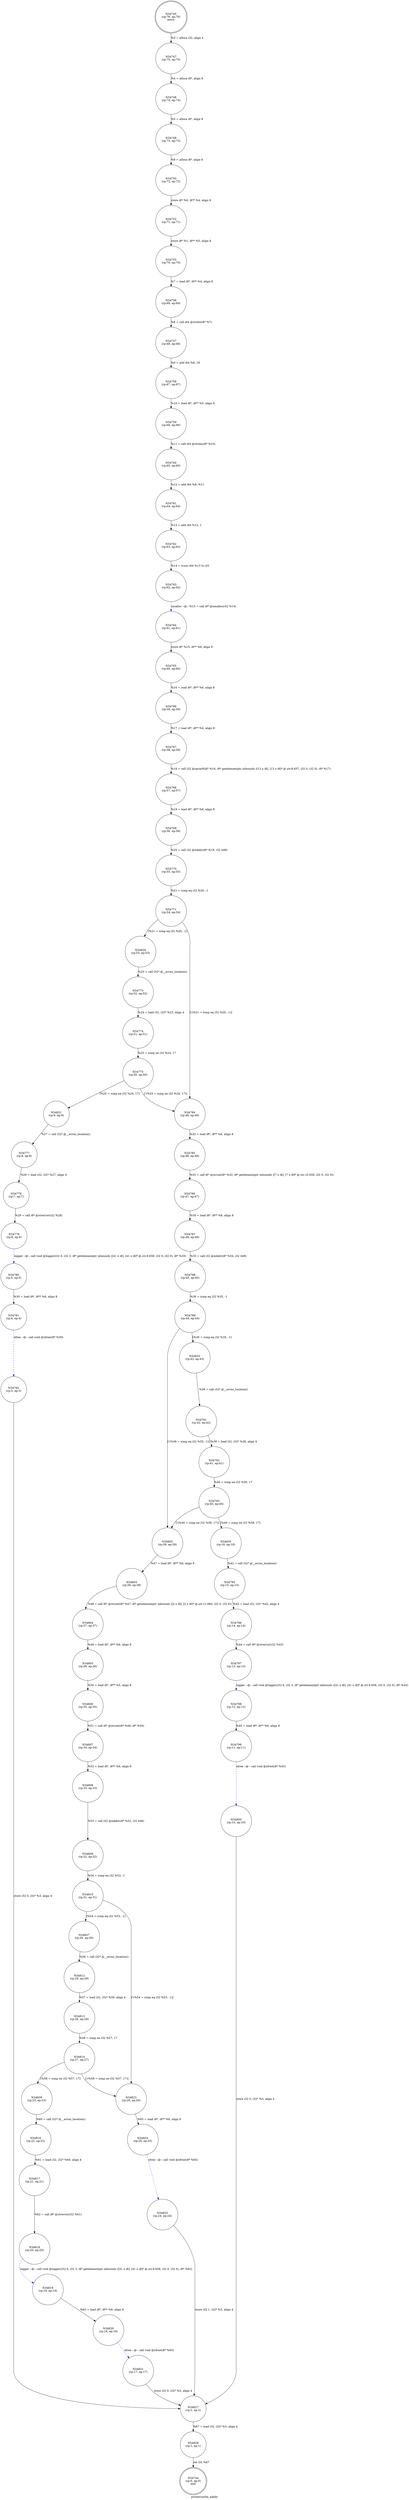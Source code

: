 digraph printercache_mkdir {
label="printercache_mkdir"
34744 [label="N34744\n(rp:0, ep:0)\nexit", shape="doublecircle"]
34745 [label="N34745\n(rp:76, ep:76)\nentry", shape="doublecircle"]
34745 -> 34747 [label="%3 = alloca i32, align 4"]
34747 [label="N34747\n(rp:75, ep:75)", shape="circle"]
34747 -> 34748 [label="%4 = alloca i8*, align 8"]
34748 [label="N34748\n(rp:74, ep:74)", shape="circle"]
34748 -> 34749 [label="%5 = alloca i8*, align 8"]
34749 [label="N34749\n(rp:73, ep:73)", shape="circle"]
34749 -> 34750 [label="%6 = alloca i8*, align 8"]
34750 [label="N34750\n(rp:72, ep:72)", shape="circle"]
34750 -> 34752 [label="store i8* %0, i8** %4, align 8"]
34752 [label="N34752\n(rp:71, ep:71)", shape="circle"]
34752 -> 34755 [label="store i8* %1, i8** %5, align 8"]
34755 [label="N34755\n(rp:70, ep:70)", shape="circle"]
34755 -> 34756 [label="%7 = load i8*, i8** %4, align 8"]
34756 [label="N34756\n(rp:69, ep:69)", shape="circle"]
34756 -> 34757 [label="%8 = call i64 @strlen(i8* %7)"]
34757 [label="N34757\n(rp:68, ep:68)", shape="circle"]
34757 -> 34758 [label="%9 = add i64 %8, 18"]
34758 [label="N34758\n(rp:67, ep:67)", shape="circle"]
34758 -> 34759 [label="%10 = load i8*, i8** %5, align 8"]
34759 [label="N34759\n(rp:66, ep:66)", shape="circle"]
34759 -> 34760 [label="%11 = call i64 @strlen(i8* %10)"]
34760 [label="N34760\n(rp:65, ep:65)", shape="circle"]
34760 -> 34761 [label="%12 = add i64 %9, %11"]
34761 [label="N34761\n(rp:64, ep:64)", shape="circle"]
34761 -> 34762 [label="%13 = add i64 %12, 1"]
34762 [label="N34762\n(rp:63, ep:63)", shape="circle"]
34762 -> 34763 [label="%14 = trunc i64 %13 to i32"]
34763 [label="N34763\n(rp:62, ep:62)", shape="circle"]
34763 -> 34764 [label="xmalloc --@-- %15 = call i8* @xmalloc(i32 %14)", style="dashed", color="blue"]
34764 [label="N34764\n(rp:61, ep:61)", shape="circle"]
34764 -> 34765 [label="store i8* %15, i8** %6, align 8"]
34765 [label="N34765\n(rp:60, ep:60)", shape="circle"]
34765 -> 34766 [label="%16 = load i8*, i8** %6, align 8"]
34766 [label="N34766\n(rp:59, ep:59)", shape="circle"]
34766 -> 34767 [label="%17 = load i8*, i8** %4, align 8"]
34767 [label="N34767\n(rp:58, ep:58)", shape="circle"]
34767 -> 34768 [label="%18 = call i32 @sprintf(i8* %16, i8* getelementptr inbounds ([13 x i8], [13 x i8]* @.str.8.657, i32 0, i32 0), i8* %17)"]
34768 [label="N34768\n(rp:57, ep:57)", shape="circle"]
34768 -> 34769 [label="%19 = load i8*, i8** %6, align 8"]
34769 [label="N34769\n(rp:56, ep:56)", shape="circle"]
34769 -> 34770 [label="%20 = call i32 @mkdir(i8* %19, i32 448)"]
34770 [label="N34770\n(rp:55, ep:55)", shape="circle"]
34770 -> 34771 [label="%21 = icmp eq i32 %20, -1"]
34771 [label="N34771\n(rp:54, ep:54)", shape="circle"]
34771 -> 34829 [label="[%21 = icmp eq i32 %20, -1]"]
34771 -> 34784 [label="[!(%21 = icmp eq i32 %20, -1)]"]
34773 [label="N34773\n(rp:52, ep:52)", shape="circle"]
34773 -> 34774 [label="%24 = load i32, i32* %23, align 4"]
34774 [label="N34774\n(rp:51, ep:51)", shape="circle"]
34774 -> 34775 [label="%25 = icmp ne i32 %24, 17"]
34775 [label="N34775\n(rp:50, ep:50)", shape="circle"]
34775 -> 34831 [label="[%25 = icmp ne i32 %24, 17]"]
34775 -> 34784 [label="[!(%25 = icmp ne i32 %24, 17)]"]
34777 [label="N34777\n(rp:8, ep:8)", shape="circle"]
34777 -> 34778 [label="%28 = load i32, i32* %27, align 4"]
34778 [label="N34778\n(rp:7, ep:7)", shape="circle"]
34778 -> 34779 [label="%29 = call i8* @strerror(i32 %28)"]
34779 [label="N34779\n(rp:6, ep:6)", shape="circle"]
34779 -> 34780 [label="logger --@-- call void @logger(i32 6, i32 3, i8* getelementptr inbounds ([41 x i8], [41 x i8]* @.str.9.658, i32 0, i32 0), i8* %29)", style="dashed", color="blue"]
34780 [label="N34780\n(rp:5, ep:5)", shape="circle"]
34780 -> 34781 [label="%30 = load i8*, i8** %6, align 8"]
34781 [label="N34781\n(rp:4, ep:4)", shape="circle"]
34781 -> 34782 [label="xfree --@-- call void @xfree(i8* %30)", style="dashed", color="blue"]
34782 [label="N34782\n(rp:3, ep:3)", shape="circle"]
34782 -> 34827 [label="store i32 0, i32* %3, align 4"]
34784 [label="N34784\n(rp:49, ep:49)", shape="circle"]
34784 -> 34785 [label="%32 = load i8*, i8** %6, align 8"]
34785 [label="N34785\n(rp:48, ep:48)", shape="circle"]
34785 -> 34786 [label="%33 = call i8* @strcat(i8* %32, i8* getelementptr inbounds ([7 x i8], [7 x i8]* @.str.10.659, i32 0, i32 0))"]
34786 [label="N34786\n(rp:47, ep:47)", shape="circle"]
34786 -> 34787 [label="%34 = load i8*, i8** %6, align 8"]
34787 [label="N34787\n(rp:46, ep:46)", shape="circle"]
34787 -> 34788 [label="%35 = call i32 @mkdir(i8* %34, i32 448)"]
34788 [label="N34788\n(rp:45, ep:45)", shape="circle"]
34788 -> 34789 [label="%36 = icmp eq i32 %35, -1"]
34789 [label="N34789\n(rp:44, ep:44)", shape="circle"]
34789 -> 34833 [label="[%36 = icmp eq i32 %35, -1]"]
34789 -> 34802 [label="[!(%36 = icmp eq i32 %35, -1)]"]
34791 [label="N34791\n(rp:42, ep:42)", shape="circle"]
34791 -> 34792 [label="%39 = load i32, i32* %38, align 4"]
34792 [label="N34792\n(rp:41, ep:41)", shape="circle"]
34792 -> 34793 [label="%40 = icmp ne i32 %39, 17"]
34793 [label="N34793\n(rp:40, ep:40)", shape="circle"]
34793 -> 34835 [label="[%40 = icmp ne i32 %39, 17]"]
34793 -> 34802 [label="[!(%40 = icmp ne i32 %39, 17)]"]
34795 [label="N34795\n(rp:15, ep:15)", shape="circle"]
34795 -> 34796 [label="%43 = load i32, i32* %42, align 4"]
34796 [label="N34796\n(rp:14, ep:14)", shape="circle"]
34796 -> 34797 [label="%44 = call i8* @strerror(i32 %43)"]
34797 [label="N34797\n(rp:13, ep:13)", shape="circle"]
34797 -> 34798 [label="logger --@-- call void @logger(i32 6, i32 3, i8* getelementptr inbounds ([41 x i8], [41 x i8]* @.str.9.658, i32 0, i32 0), i8* %44)", style="dashed", color="blue"]
34798 [label="N34798\n(rp:12, ep:12)", shape="circle"]
34798 -> 34799 [label="%45 = load i8*, i8** %6, align 8"]
34799 [label="N34799\n(rp:11, ep:11)", shape="circle"]
34799 -> 34800 [label="xfree --@-- call void @xfree(i8* %45)", style="dashed", color="blue"]
34800 [label="N34800\n(rp:10, ep:10)", shape="circle"]
34800 -> 34827 [label="store i32 0, i32* %3, align 4"]
34802 [label="N34802\n(rp:39, ep:39)", shape="circle"]
34802 -> 34803 [label="%47 = load i8*, i8** %6, align 8"]
34803 [label="N34803\n(rp:38, ep:38)", shape="circle"]
34803 -> 34804 [label="%48 = call i8* @strcat(i8* %47, i8* getelementptr inbounds ([2 x i8], [2 x i8]* @.str.11.660, i32 0, i32 0))"]
34804 [label="N34804\n(rp:37, ep:37)", shape="circle"]
34804 -> 34805 [label="%49 = load i8*, i8** %6, align 8"]
34805 [label="N34805\n(rp:36, ep:36)", shape="circle"]
34805 -> 34806 [label="%50 = load i8*, i8** %5, align 8"]
34806 [label="N34806\n(rp:35, ep:35)", shape="circle"]
34806 -> 34807 [label="%51 = call i8* @strcat(i8* %49, i8* %50)"]
34807 [label="N34807\n(rp:34, ep:34)", shape="circle"]
34807 -> 34808 [label="%52 = load i8*, i8** %6, align 8"]
34808 [label="N34808\n(rp:33, ep:33)", shape="circle"]
34808 -> 34809 [label="%53 = call i32 @mkdir(i8* %52, i32 448)"]
34809 [label="N34809\n(rp:32, ep:32)", shape="circle"]
34809 -> 34810 [label="%54 = icmp eq i32 %53, -1"]
34810 [label="N34810\n(rp:31, ep:31)", shape="circle"]
34810 -> 34837 [label="[%54 = icmp eq i32 %53, -1]"]
34810 -> 34823 [label="[!(%54 = icmp eq i32 %53, -1)]"]
34812 [label="N34812\n(rp:29, ep:29)", shape="circle"]
34812 -> 34813 [label="%57 = load i32, i32* %56, align 4"]
34813 [label="N34813\n(rp:28, ep:28)", shape="circle"]
34813 -> 34814 [label="%58 = icmp ne i32 %57, 17"]
34814 [label="N34814\n(rp:27, ep:27)", shape="circle"]
34814 -> 34839 [label="[%58 = icmp ne i32 %57, 17]"]
34814 -> 34823 [label="[!(%58 = icmp ne i32 %57, 17)]"]
34816 [label="N34816\n(rp:22, ep:22)", shape="circle"]
34816 -> 34817 [label="%61 = load i32, i32* %60, align 4"]
34817 [label="N34817\n(rp:21, ep:21)", shape="circle"]
34817 -> 34818 [label="%62 = call i8* @strerror(i32 %61)"]
34818 [label="N34818\n(rp:20, ep:20)", shape="circle"]
34818 -> 34819 [label="logger --@-- call void @logger(i32 6, i32 3, i8* getelementptr inbounds ([41 x i8], [41 x i8]* @.str.9.658, i32 0, i32 0), i8* %62)", style="dashed", color="blue"]
34819 [label="N34819\n(rp:19, ep:19)", shape="circle"]
34819 -> 34820 [label="%63 = load i8*, i8** %6, align 8"]
34820 [label="N34820\n(rp:18, ep:18)", shape="circle"]
34820 -> 34821 [label="xfree --@-- call void @xfree(i8* %63)", style="dashed", color="blue"]
34821 [label="N34821\n(rp:17, ep:17)", shape="circle"]
34821 -> 34827 [label="store i32 0, i32* %3, align 4"]
34823 [label="N34823\n(rp:26, ep:26)", shape="circle"]
34823 -> 34824 [label="%65 = load i8*, i8** %6, align 8"]
34824 [label="N34824\n(rp:25, ep:25)", shape="circle"]
34824 -> 34825 [label="xfree --@-- call void @xfree(i8* %65)", style="dashed", color="blue"]
34825 [label="N34825\n(rp:24, ep:24)", shape="circle"]
34825 -> 34827 [label="store i32 1, i32* %3, align 4"]
34827 [label="N34827\n(rp:2, ep:2)", shape="circle"]
34827 -> 34828 [label="%67 = load i32, i32* %3, align 4"]
34828 [label="N34828\n(rp:1, ep:1)", shape="circle"]
34828 -> 34744 [label="ret i32 %67"]
34829 [label="N34829\n(rp:53, ep:53)", shape="circle"]
34829 -> 34773 [label="%23 = call i32* @__errno_location()"]
34831 [label="N34831\n(rp:9, ep:9)", shape="circle"]
34831 -> 34777 [label="%27 = call i32* @__errno_location()"]
34833 [label="N34833\n(rp:43, ep:43)", shape="circle"]
34833 -> 34791 [label="%38 = call i32* @__errno_location()"]
34835 [label="N34835\n(rp:16, ep:16)", shape="circle"]
34835 -> 34795 [label="%42 = call i32* @__errno_location()"]
34837 [label="N34837\n(rp:30, ep:30)", shape="circle"]
34837 -> 34812 [label="%56 = call i32* @__errno_location()"]
34839 [label="N34839\n(rp:23, ep:23)", shape="circle"]
34839 -> 34816 [label="%60 = call i32* @__errno_location()"]
}
